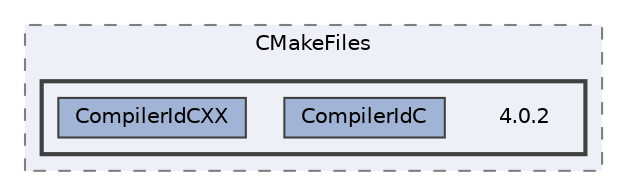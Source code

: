 digraph "C:/Users/Marek/Desktop/sem8/pos/POS_edge/build/CMakeFiles/4.0.2"
{
 // LATEX_PDF_SIZE
  bgcolor="transparent";
  edge [fontname=Helvetica,fontsize=10,labelfontname=Helvetica,labelfontsize=10];
  node [fontname=Helvetica,fontsize=10,shape=box,height=0.2,width=0.4];
  compound=true
  subgraph clusterdir_47dd66def4faa95566f39964c62b5d56 {
    graph [ bgcolor="#edf0f7", pencolor="grey50", label="CMakeFiles", fontname=Helvetica,fontsize=10 style="filled,dashed", URL="dir_47dd66def4faa95566f39964c62b5d56.html",tooltip=""]
  subgraph clusterdir_1cdad4dfcded6d460e737667541cd6a1 {
    graph [ bgcolor="#edf0f7", pencolor="grey25", label="", fontname=Helvetica,fontsize=10 style="filled,bold", URL="dir_1cdad4dfcded6d460e737667541cd6a1.html",tooltip=""]
    dir_1cdad4dfcded6d460e737667541cd6a1 [shape=plaintext, label="4.0.2"];
  dir_2bd44d3f39176827c4a07ba8d92fbd4c [label="CompilerIdC", fillcolor="#a2b4d6", color="grey25", style="filled", URL="dir_2bd44d3f39176827c4a07ba8d92fbd4c.html",tooltip=""];
  dir_f0702873d3cde971b9acb289ac398210 [label="CompilerIdCXX", fillcolor="#a2b4d6", color="grey25", style="filled", URL="dir_f0702873d3cde971b9acb289ac398210.html",tooltip=""];
  }
  }
}
